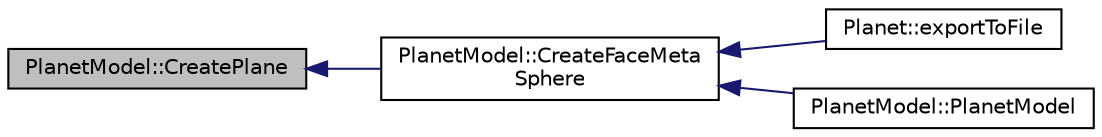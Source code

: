 digraph "PlanetModel::CreatePlane"
{
  edge [fontname="Helvetica",fontsize="10",labelfontname="Helvetica",labelfontsize="10"];
  node [fontname="Helvetica",fontsize="10",shape=record];
  rankdir="LR";
  Node1 [label="PlanetModel::CreatePlane",height=0.2,width=0.4,color="black", fillcolor="grey75", style="filled" fontcolor="black"];
  Node1 -> Node2 [dir="back",color="midnightblue",fontsize="10",style="solid",fontname="Helvetica"];
  Node2 [label="PlanetModel::CreateFaceMeta\lSphere",height=0.2,width=0.4,color="black", fillcolor="white", style="filled",URL="$class_planet_model.html#aaa6a3e138bde8c6bcf5da9e7d17cf463"];
  Node2 -> Node3 [dir="back",color="midnightblue",fontsize="10",style="solid",fontname="Helvetica"];
  Node3 [label="Planet::exportToFile",height=0.2,width=0.4,color="black", fillcolor="white", style="filled",URL="$class_planet.html#a9ec6cc5ceee6c943d3b614a776f524d8"];
  Node2 -> Node4 [dir="back",color="midnightblue",fontsize="10",style="solid",fontname="Helvetica"];
  Node4 [label="PlanetModel::PlanetModel",height=0.2,width=0.4,color="black", fillcolor="white", style="filled",URL="$class_planet_model.html#aaa2a2b0dbc90840709413d285f69d44e"];
}
